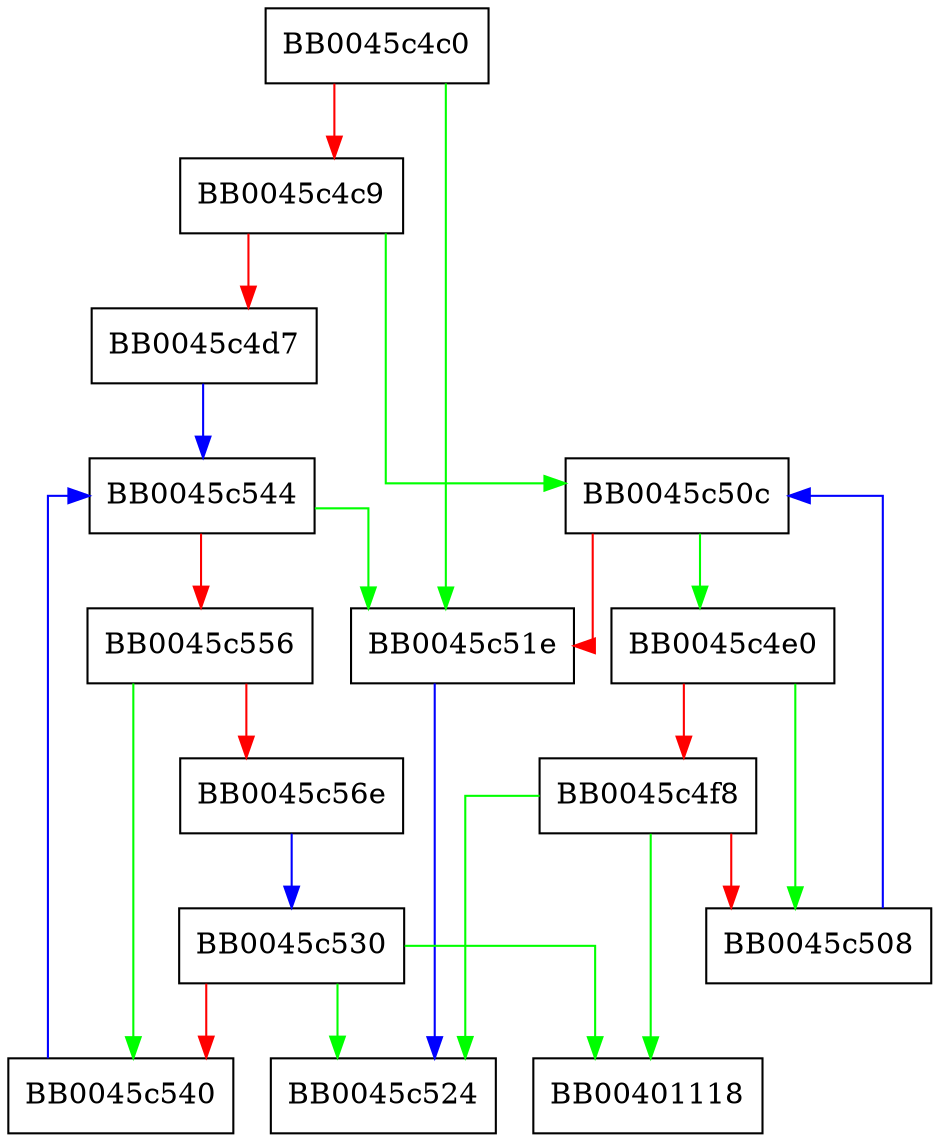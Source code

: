 digraph get_index {
  node [shape="box"];
  graph [splines=ortho];
  BB0045c4c0 -> BB0045c51e [color="green"];
  BB0045c4c0 -> BB0045c4c9 [color="red"];
  BB0045c4c9 -> BB0045c50c [color="green"];
  BB0045c4c9 -> BB0045c4d7 [color="red"];
  BB0045c4d7 -> BB0045c544 [color="blue"];
  BB0045c4e0 -> BB0045c508 [color="green"];
  BB0045c4e0 -> BB0045c4f8 [color="red"];
  BB0045c4f8 -> BB00401118 [color="green"];
  BB0045c4f8 -> BB0045c524 [color="green"];
  BB0045c4f8 -> BB0045c508 [color="red"];
  BB0045c508 -> BB0045c50c [color="blue"];
  BB0045c50c -> BB0045c4e0 [color="green"];
  BB0045c50c -> BB0045c51e [color="red"];
  BB0045c51e -> BB0045c524 [color="blue"];
  BB0045c530 -> BB00401118 [color="green"];
  BB0045c530 -> BB0045c524 [color="green"];
  BB0045c530 -> BB0045c540 [color="red"];
  BB0045c540 -> BB0045c544 [color="blue"];
  BB0045c544 -> BB0045c51e [color="green"];
  BB0045c544 -> BB0045c556 [color="red"];
  BB0045c556 -> BB0045c540 [color="green"];
  BB0045c556 -> BB0045c56e [color="red"];
  BB0045c56e -> BB0045c530 [color="blue"];
}